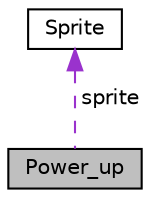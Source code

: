 digraph "Power_up"
{
  edge [fontname="Helvetica",fontsize="10",labelfontname="Helvetica",labelfontsize="10"];
  node [fontname="Helvetica",fontsize="10",shape=record];
  Node1 [label="Power_up",height=0.2,width=0.4,color="black", fillcolor="grey75", style="filled", fontcolor="black"];
  Node2 -> Node1 [dir="back",color="darkorchid3",fontsize="10",style="dashed",label=" sprite" ,fontname="Helvetica"];
  Node2 [label="Sprite",height=0.2,width=0.4,color="black", fillcolor="white", style="filled",URL="$structSprite.html",tooltip="ustilisé dans la fonction animer_hero en parcourant le spritesheet selon STATE de l&#39;hero ..."];
}

